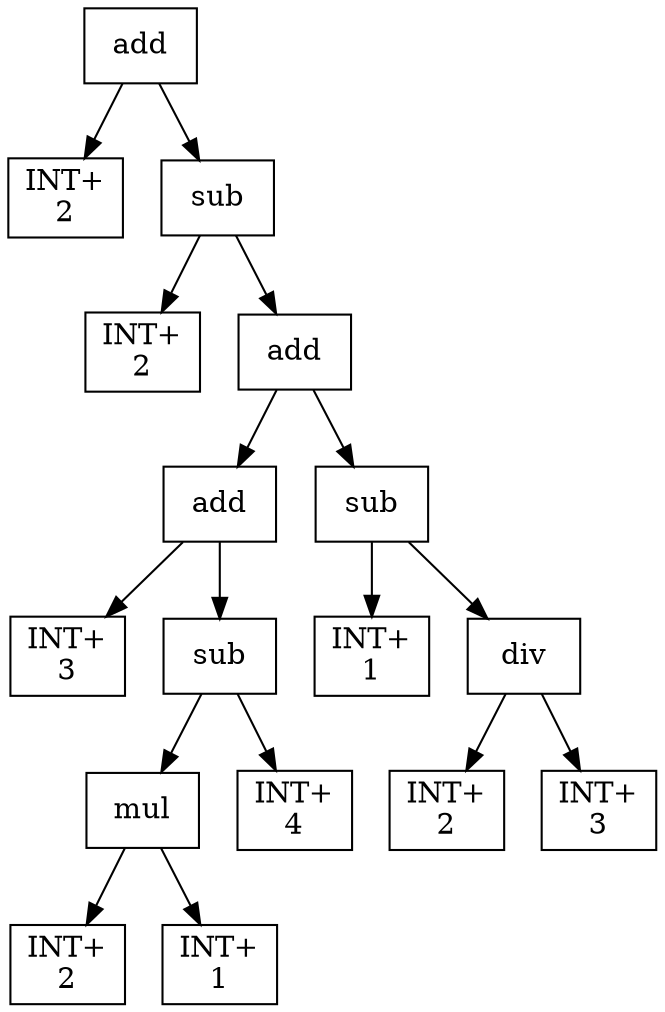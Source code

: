digraph expr {
  node [shape=box];
  n1 [label="add"];
  n2 [label="INT+\n2"];
  n3 [label="sub"];
  n4 [label="INT+\n2"];
  n5 [label="add"];
  n6 [label="add"];
  n7 [label="INT+\n3"];
  n8 [label="sub"];
  n9 [label="mul"];
  n10 [label="INT+\n2"];
  n11 [label="INT+\n1"];
  n9 -> n10;
  n9 -> n11;
  n12 [label="INT+\n4"];
  n8 -> n9;
  n8 -> n12;
  n6 -> n7;
  n6 -> n8;
  n13 [label="sub"];
  n14 [label="INT+\n1"];
  n15 [label="div"];
  n16 [label="INT+\n2"];
  n17 [label="INT+\n3"];
  n15 -> n16;
  n15 -> n17;
  n13 -> n14;
  n13 -> n15;
  n5 -> n6;
  n5 -> n13;
  n3 -> n4;
  n3 -> n5;
  n1 -> n2;
  n1 -> n3;
}